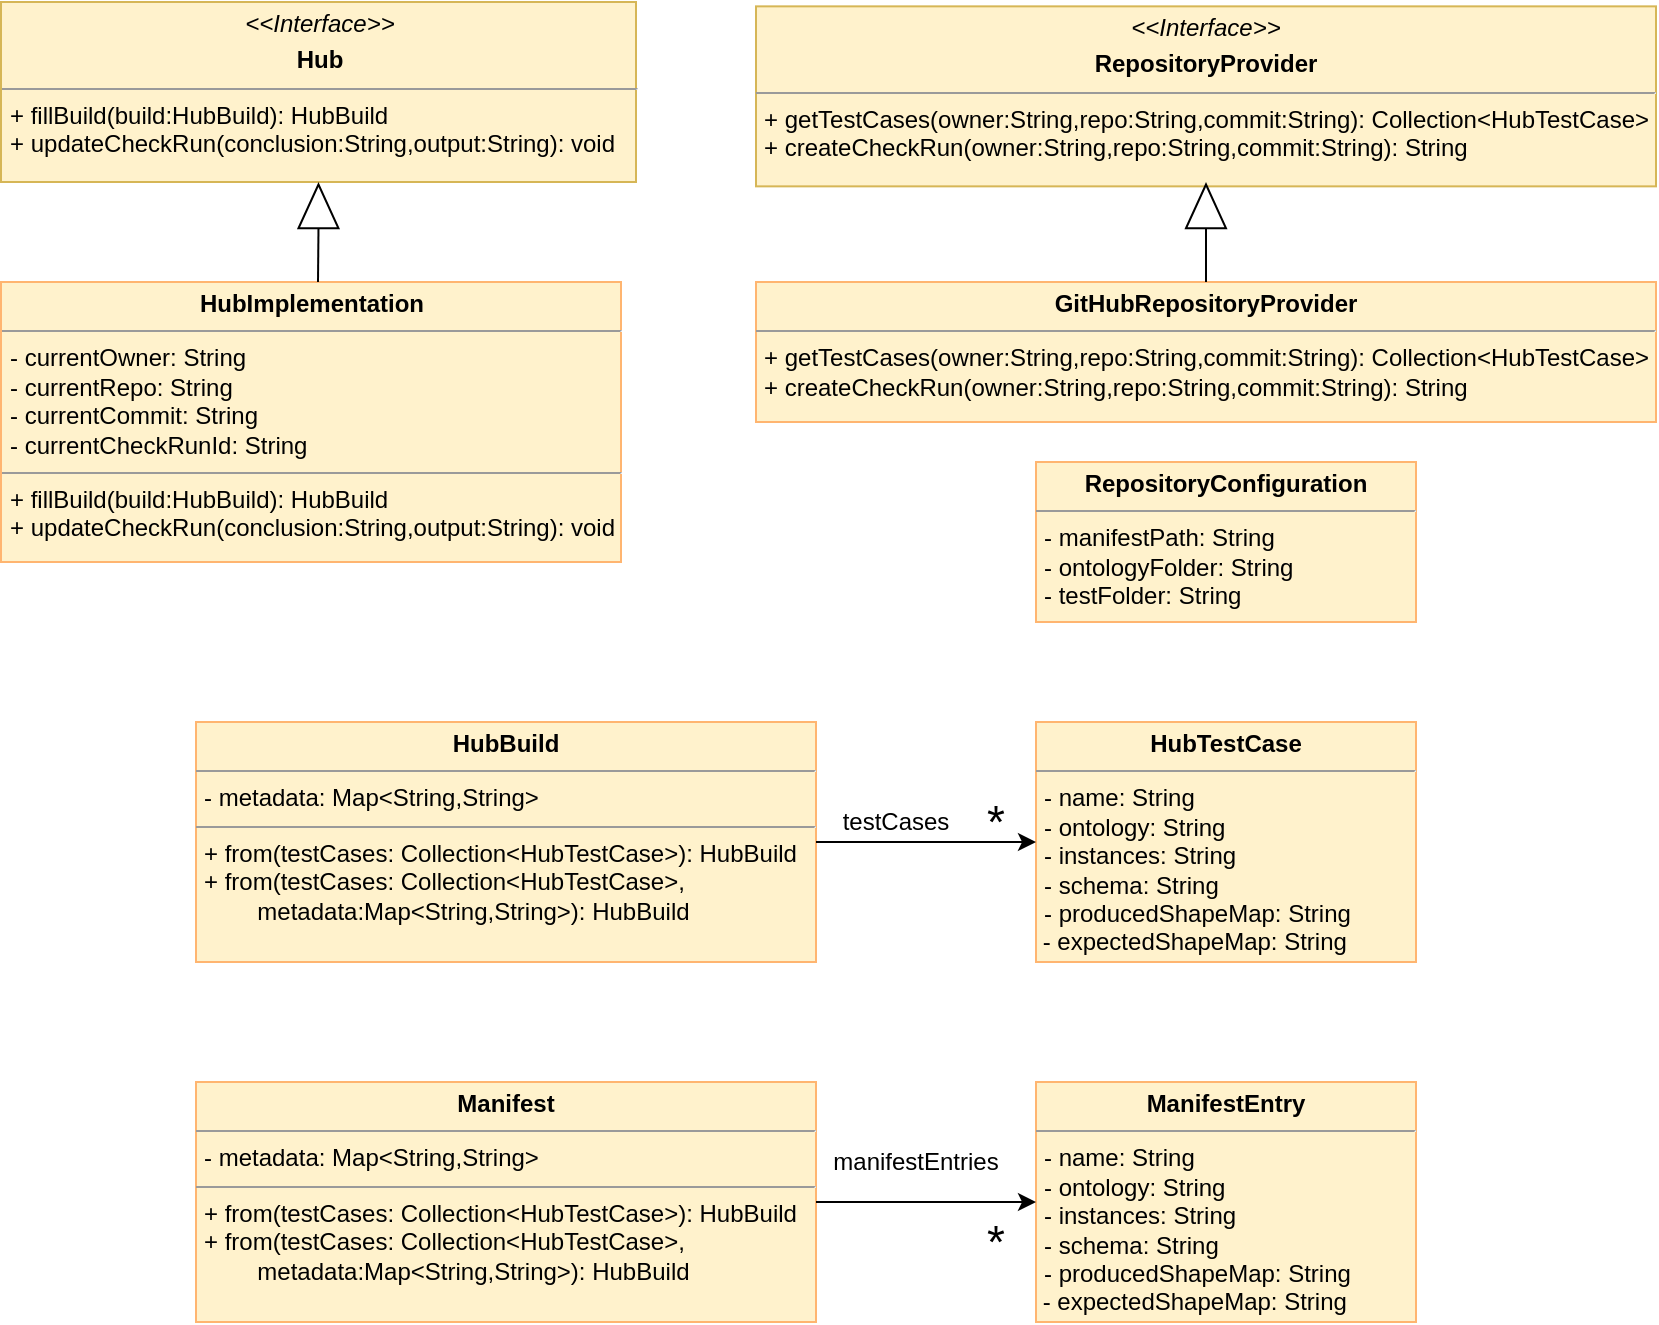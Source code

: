 <mxfile version="14.4.4" type="device"><diagram id="4ocMZjZWGBdbSbpXRzXf" name="Page-1"><mxGraphModel dx="1422" dy="1866" grid="1" gridSize="10" guides="1" tooltips="1" connect="1" arrows="1" fold="1" page="1" pageScale="1" pageWidth="850" pageHeight="1100" math="0" shadow="0"><root><mxCell id="0"/><mxCell id="1" parent="0"/><mxCell id="F1nFOAHt09tQ_n3XA_m5-1" value="&lt;p style=&quot;margin: 0px ; margin-top: 4px ; text-align: center&quot;&gt;&lt;b&gt;HubBuild&lt;/b&gt;&lt;br&gt;&lt;/p&gt;&lt;hr size=&quot;1&quot;&gt;&lt;p style=&quot;margin: 0px ; margin-left: 4px&quot;&gt;&lt;span&gt;- metadata: Map&amp;lt;String,String&amp;gt;&lt;/span&gt;&lt;br&gt;&lt;/p&gt;&lt;hr size=&quot;1&quot;&gt;&lt;p style=&quot;margin: 0px ; margin-left: 4px&quot;&gt;+ from(testCases: Collection&amp;lt;HubTestCase&amp;gt;): HubBuild&lt;/p&gt;&lt;p style=&quot;margin: 0px ; margin-left: 4px&quot;&gt;+ from(testCases: Collection&amp;lt;HubTestCase&amp;gt;,&lt;/p&gt;&lt;p style=&quot;margin: 0px ; margin-left: 4px&quot;&gt;&amp;nbsp; &amp;nbsp; &amp;nbsp; &amp;nbsp; metadata:Map&amp;lt;String,String&amp;gt;): HubBuild&lt;/p&gt;&lt;p style=&quot;margin: 0px ; margin-left: 4px&quot;&gt;&lt;br&gt;&lt;/p&gt;" style="verticalAlign=top;align=left;overflow=fill;fontSize=12;fontFamily=Helvetica;html=1;fillColor=#fff2cc;strokeColor=#FFB570;" vertex="1" parent="1"><mxGeometry x="350" y="220" width="310" height="120" as="geometry"/></mxCell><mxCell id="F1nFOAHt09tQ_n3XA_m5-2" value="&lt;p style=&quot;margin: 0px ; margin-top: 4px ; text-align: center&quot;&gt;&lt;b&gt;HubTestCase&lt;/b&gt;&lt;/p&gt;&lt;hr size=&quot;1&quot;&gt;&lt;p style=&quot;margin: 0px ; margin-left: 4px&quot;&gt;- name: String&lt;/p&gt;&lt;p style=&quot;margin: 0px ; margin-left: 4px&quot;&gt;- ontology: String&lt;br&gt;&lt;/p&gt;&lt;p style=&quot;margin: 0px ; margin-left: 4px&quot;&gt;- instances: String&lt;br&gt;&lt;/p&gt;&lt;p style=&quot;margin: 0px ; margin-left: 4px&quot;&gt;- schema: String&lt;br&gt;&lt;/p&gt;&lt;p style=&quot;margin: 0px ; margin-left: 4px&quot;&gt;- producedShapeMap: String&lt;br&gt;&lt;/p&gt;&amp;nbsp;- expectedShapeMap: String&lt;br&gt;&lt;p style=&quot;margin: 0px ; margin-left: 4px&quot;&gt;&lt;br&gt;&lt;/p&gt;&lt;p style=&quot;margin: 0px ; margin-left: 4px&quot;&gt;&lt;br&gt;&lt;/p&gt;" style="verticalAlign=top;align=left;overflow=fill;fontSize=12;fontFamily=Helvetica;html=1;fillColor=#fff2cc;strokeColor=#FFB570;" vertex="1" parent="1"><mxGeometry x="770" y="220" width="190" height="120" as="geometry"/></mxCell><mxCell id="F1nFOAHt09tQ_n3XA_m5-3" value="" style="endArrow=classic;html=1;entryX=0;entryY=0.5;entryDx=0;entryDy=0;exitX=1;exitY=0.5;exitDx=0;exitDy=0;" edge="1" parent="1" source="F1nFOAHt09tQ_n3XA_m5-1" target="F1nFOAHt09tQ_n3XA_m5-2"><mxGeometry width="50" height="50" relative="1" as="geometry"><mxPoint x="660" y="340" as="sourcePoint"/><mxPoint x="710" y="290" as="targetPoint"/></mxGeometry></mxCell><mxCell id="F1nFOAHt09tQ_n3XA_m5-4" value="testCases" style="text;html=1;strokeColor=none;fillColor=none;align=center;verticalAlign=middle;whiteSpace=wrap;rounded=0;" vertex="1" parent="1"><mxGeometry x="680" y="260" width="40" height="20" as="geometry"/></mxCell><mxCell id="F1nFOAHt09tQ_n3XA_m5-7" value="*" style="text;html=1;strokeColor=none;fillColor=none;align=center;verticalAlign=middle;whiteSpace=wrap;rounded=0;fontSize=23;" vertex="1" parent="1"><mxGeometry x="730" y="260" width="40" height="20" as="geometry"/></mxCell><mxCell id="F1nFOAHt09tQ_n3XA_m5-8" value="&lt;p style=&quot;margin: 0px ; margin-top: 4px ; text-align: center&quot;&gt;&lt;b&gt;Manifest&lt;/b&gt;&lt;br&gt;&lt;/p&gt;&lt;hr size=&quot;1&quot;&gt;&lt;p style=&quot;margin: 0px ; margin-left: 4px&quot;&gt;&lt;span&gt;- metadata: Map&amp;lt;String,String&amp;gt;&lt;/span&gt;&lt;br&gt;&lt;/p&gt;&lt;hr size=&quot;1&quot;&gt;&lt;p style=&quot;margin: 0px ; margin-left: 4px&quot;&gt;+ from(testCases: Collection&amp;lt;HubTestCase&amp;gt;): HubBuild&lt;/p&gt;&lt;p style=&quot;margin: 0px ; margin-left: 4px&quot;&gt;+ from(testCases: Collection&amp;lt;HubTestCase&amp;gt;,&lt;/p&gt;&lt;p style=&quot;margin: 0px ; margin-left: 4px&quot;&gt;&amp;nbsp; &amp;nbsp; &amp;nbsp; &amp;nbsp; metadata:Map&amp;lt;String,String&amp;gt;): HubBuild&lt;/p&gt;&lt;p style=&quot;margin: 0px ; margin-left: 4px&quot;&gt;&lt;br&gt;&lt;/p&gt;" style="verticalAlign=top;align=left;overflow=fill;fontSize=12;fontFamily=Helvetica;html=1;fillColor=#fff2cc;strokeColor=#FFB570;" vertex="1" parent="1"><mxGeometry x="350" y="400" width="310" height="120" as="geometry"/></mxCell><mxCell id="F1nFOAHt09tQ_n3XA_m5-10" value="&lt;p style=&quot;margin: 0px ; margin-top: 4px ; text-align: center&quot;&gt;&lt;b&gt;ManifestEntry&lt;/b&gt;&lt;/p&gt;&lt;hr size=&quot;1&quot;&gt;&lt;p style=&quot;margin: 0px ; margin-left: 4px&quot;&gt;- name: String&lt;/p&gt;&lt;p style=&quot;margin: 0px ; margin-left: 4px&quot;&gt;- ontology: String&lt;br&gt;&lt;/p&gt;&lt;p style=&quot;margin: 0px ; margin-left: 4px&quot;&gt;- instances: String&lt;br&gt;&lt;/p&gt;&lt;p style=&quot;margin: 0px ; margin-left: 4px&quot;&gt;- schema: String&lt;br&gt;&lt;/p&gt;&lt;p style=&quot;margin: 0px ; margin-left: 4px&quot;&gt;- producedShapeMap: String&lt;br&gt;&lt;/p&gt;&amp;nbsp;- expectedShapeMap: String&lt;br&gt;&lt;p style=&quot;margin: 0px ; margin-left: 4px&quot;&gt;&lt;br&gt;&lt;/p&gt;&lt;p style=&quot;margin: 0px ; margin-left: 4px&quot;&gt;&lt;br&gt;&lt;/p&gt;" style="verticalAlign=top;align=left;overflow=fill;fontSize=12;fontFamily=Helvetica;html=1;fillColor=#fff2cc;strokeColor=#FFB570;" vertex="1" parent="1"><mxGeometry x="770" y="400" width="190" height="120" as="geometry"/></mxCell><mxCell id="F1nFOAHt09tQ_n3XA_m5-11" value="" style="endArrow=classic;html=1;entryX=0;entryY=0.5;entryDx=0;entryDy=0;exitX=1;exitY=0.5;exitDx=0;exitDy=0;" edge="1" parent="1" source="F1nFOAHt09tQ_n3XA_m5-8" target="F1nFOAHt09tQ_n3XA_m5-10"><mxGeometry width="50" height="50" relative="1" as="geometry"><mxPoint x="660" y="490" as="sourcePoint"/><mxPoint x="710" y="440" as="targetPoint"/></mxGeometry></mxCell><mxCell id="F1nFOAHt09tQ_n3XA_m5-12" value="manifestEntries" style="text;html=1;strokeColor=none;fillColor=none;align=center;verticalAlign=middle;whiteSpace=wrap;rounded=0;" vertex="1" parent="1"><mxGeometry x="680" y="430" width="60" height="20" as="geometry"/></mxCell><mxCell id="F1nFOAHt09tQ_n3XA_m5-13" value="*" style="text;html=1;strokeColor=none;fillColor=none;align=center;verticalAlign=middle;whiteSpace=wrap;rounded=0;fontSize=23;" vertex="1" parent="1"><mxGeometry x="730" y="470" width="40" height="20" as="geometry"/></mxCell><mxCell id="F1nFOAHt09tQ_n3XA_m5-15" value="&lt;p style=&quot;margin: 0px ; margin-top: 4px ; text-align: center&quot;&gt;&lt;i&gt;&amp;lt;&amp;lt;Interface&amp;gt;&amp;gt;&lt;/i&gt;&lt;/p&gt;&lt;p style=&quot;margin: 0px ; margin-top: 4px ; text-align: center&quot;&gt;&lt;b&gt;Hub&lt;/b&gt;&lt;/p&gt;&lt;hr size=&quot;1&quot;&gt;&lt;p style=&quot;margin: 0px ; margin-left: 4px&quot;&gt;+ fillBuild(build:HubBuild): HubBuild&lt;br&gt;&lt;/p&gt;&lt;p style=&quot;margin: 0px ; margin-left: 4px&quot;&gt;+ updateCheckRun(conclusion:String,output:String): void&lt;/p&gt;" style="verticalAlign=top;align=left;overflow=fill;fontSize=12;fontFamily=Helvetica;html=1;strokeColor=#d6b656;fillColor=#fff2cc;" vertex="1" parent="1"><mxGeometry x="252.5" y="-140" width="317.5" height="90" as="geometry"/></mxCell><mxCell id="F1nFOAHt09tQ_n3XA_m5-16" value="&lt;p style=&quot;margin: 0px ; margin-top: 4px ; text-align: center&quot;&gt;&lt;b&gt;HubImplementation&lt;/b&gt;&lt;br&gt;&lt;/p&gt;&lt;hr size=&quot;1&quot;&gt;&lt;p style=&quot;margin: 0px ; margin-left: 4px&quot;&gt;&lt;span&gt;- currentOwner: String&lt;/span&gt;&lt;br&gt;&lt;/p&gt;&lt;p style=&quot;margin: 0px ; margin-left: 4px&quot;&gt;&lt;span&gt;- currentRepo: String&lt;/span&gt;&lt;/p&gt;&lt;p style=&quot;margin: 0px ; margin-left: 4px&quot;&gt;- currentCommit: String&lt;span&gt;&lt;br&gt;&lt;/span&gt;&lt;/p&gt;&lt;p style=&quot;margin: 0px ; margin-left: 4px&quot;&gt;- currentCheckRunId: String&lt;/p&gt;&lt;hr size=&quot;1&quot;&gt;&lt;p style=&quot;margin: 0px 0px 0px 4px&quot;&gt;+ fillBuild(build:HubBuild): HubBuild&lt;br&gt;&lt;/p&gt;&lt;p style=&quot;margin: 0px 0px 0px 4px&quot;&gt;+ updateCheckRun(conclusion:String,output:String): void&lt;/p&gt;&lt;p style=&quot;margin: 0px ; margin-left: 4px&quot;&gt;&lt;br&gt;&lt;/p&gt;" style="verticalAlign=top;align=left;overflow=fill;fontSize=12;fontFamily=Helvetica;html=1;fillColor=#fff2cc;strokeColor=#FFB570;" vertex="1" parent="1"><mxGeometry x="252.5" width="310" height="140" as="geometry"/></mxCell><mxCell id="F1nFOAHt09tQ_n3XA_m5-17" value="" style="triangle;whiteSpace=wrap;html=1;rotation=-90;" vertex="1" parent="1"><mxGeometry x="400.3" y="-47.82" width="21.88" height="20" as="geometry"/></mxCell><mxCell id="F1nFOAHt09tQ_n3XA_m5-18" value="" style="endArrow=none;html=1;entryX=0;entryY=0.5;entryDx=0;entryDy=0;" edge="1" parent="1" target="F1nFOAHt09tQ_n3XA_m5-17"><mxGeometry width="50" height="50" relative="1" as="geometry"><mxPoint x="411" as="sourcePoint"/><mxPoint x="400" y="-30" as="targetPoint"/></mxGeometry></mxCell><mxCell id="F1nFOAHt09tQ_n3XA_m5-19" value="&lt;p style=&quot;margin: 0px ; margin-top: 4px ; text-align: center&quot;&gt;&lt;i&gt;&amp;lt;&amp;lt;Interface&amp;gt;&amp;gt;&lt;/i&gt;&lt;/p&gt;&lt;p style=&quot;margin: 0px ; margin-top: 4px ; text-align: center&quot;&gt;&lt;b&gt;RepositoryProvider&lt;/b&gt;&lt;/p&gt;&lt;hr size=&quot;1&quot;&gt;&lt;p style=&quot;margin: 0px ; margin-left: 4px&quot;&gt;+ getTestCases(owner:String,repo:String,commit:String): Collection&amp;lt;HubTestCase&amp;gt;&lt;br&gt;&lt;/p&gt;&lt;p style=&quot;margin: 0px ; margin-left: 4px&quot;&gt;+ createCheckRun(owner:String,repo:String,commit:String): String&lt;br&gt;&lt;/p&gt;" style="verticalAlign=top;align=left;overflow=fill;fontSize=12;fontFamily=Helvetica;html=1;strokeColor=#d6b656;fillColor=#fff2cc;" vertex="1" parent="1"><mxGeometry x="630" y="-137.82" width="450" height="90" as="geometry"/></mxCell><mxCell id="F1nFOAHt09tQ_n3XA_m5-20" value="&lt;p style=&quot;margin: 0px ; margin-top: 4px ; text-align: center&quot;&gt;&lt;b&gt;GitHubRepositoryProvider&lt;/b&gt;&lt;/p&gt;&lt;hr size=&quot;1&quot;&gt;&lt;p style=&quot;margin: 0px 0px 0px 4px&quot;&gt;+ getTestCases(owner:String,repo:String,commit:String): Collection&amp;lt;HubTestCase&amp;gt;&lt;br&gt;&lt;/p&gt;&lt;p style=&quot;margin: 0px 0px 0px 4px&quot;&gt;+ createCheckRun(owner:String,repo:String,commit:String): String&lt;/p&gt;&lt;p style=&quot;margin: 0px 0px 0px 4px&quot;&gt;&lt;br&gt;&lt;/p&gt;&lt;p style=&quot;margin: 0px 0px 0px 4px&quot;&gt;&lt;br&gt;&lt;/p&gt;" style="verticalAlign=top;align=left;overflow=fill;fontSize=12;fontFamily=Helvetica;html=1;fillColor=#fff2cc;strokeColor=#FFB570;" vertex="1" parent="1"><mxGeometry x="630" width="450" height="70" as="geometry"/></mxCell><mxCell id="F1nFOAHt09tQ_n3XA_m5-21" value="" style="triangle;whiteSpace=wrap;html=1;rotation=-90;" vertex="1" parent="1"><mxGeometry x="844.06" y="-47.82" width="21.88" height="20" as="geometry"/></mxCell><mxCell id="F1nFOAHt09tQ_n3XA_m5-22" value="" style="endArrow=none;html=1;entryX=0;entryY=0.5;entryDx=0;entryDy=0;exitX=0.5;exitY=0;exitDx=0;exitDy=0;" edge="1" parent="1" source="F1nFOAHt09tQ_n3XA_m5-20" target="F1nFOAHt09tQ_n3XA_m5-21"><mxGeometry width="50" height="50" relative="1" as="geometry"><mxPoint x="421" y="10" as="sourcePoint"/><mxPoint x="421.24" y="-16.88" as="targetPoint"/></mxGeometry></mxCell><mxCell id="F1nFOAHt09tQ_n3XA_m5-23" value="&lt;p style=&quot;margin: 0px ; margin-top: 4px ; text-align: center&quot;&gt;&lt;b&gt;RepositoryConfiguration&lt;/b&gt;&lt;/p&gt;&lt;hr size=&quot;1&quot;&gt;&lt;p style=&quot;margin: 0px ; margin-left: 4px&quot;&gt;- manifestPath: String&lt;/p&gt;&lt;p style=&quot;margin: 0px ; margin-left: 4px&quot;&gt;- ontologyFolder: String&lt;br&gt;&lt;/p&gt;&lt;p style=&quot;margin: 0px ; margin-left: 4px&quot;&gt;- testFolder: String&lt;br&gt;&lt;/p&gt;&lt;p style=&quot;margin: 0px ; margin-left: 4px&quot;&gt;&lt;/p&gt;&lt;br&gt;&lt;p style=&quot;margin: 0px ; margin-left: 4px&quot;&gt;&lt;br&gt;&lt;/p&gt;&lt;p style=&quot;margin: 0px ; margin-left: 4px&quot;&gt;&lt;br&gt;&lt;/p&gt;" style="verticalAlign=top;align=left;overflow=fill;fontSize=12;fontFamily=Helvetica;html=1;fillColor=#fff2cc;strokeColor=#FFB570;" vertex="1" parent="1"><mxGeometry x="770" y="90" width="190" height="80" as="geometry"/></mxCell></root></mxGraphModel></diagram></mxfile>